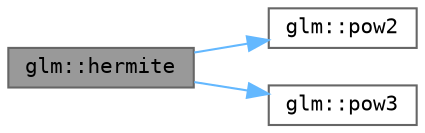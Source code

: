 digraph "glm::hermite"
{
 // LATEX_PDF_SIZE
  bgcolor="transparent";
  edge [fontname=Terminal,fontsize=10,labelfontname=Helvetica,labelfontsize=10];
  node [fontname=Terminal,fontsize=10,shape=box,height=0.2,width=0.4];
  rankdir="LR";
  Node1 [label="glm::hermite",height=0.2,width=0.4,color="gray40", fillcolor="grey60", style="filled", fontcolor="black",tooltip=" "];
  Node1 -> Node2 [color="steelblue1",style="solid"];
  Node2 [label="glm::pow2",height=0.2,width=0.4,color="grey40", fillcolor="white", style="filled",URL="$group__gtx__optimum__pow.html#ga7288d7bb23f192bd64a60ba2a61a1c9f",tooltip=" "];
  Node1 -> Node3 [color="steelblue1",style="solid"];
  Node3 [label="glm::pow3",height=0.2,width=0.4,color="grey40", fillcolor="white", style="filled",URL="$group__gtx__optimum__pow.html#ga156e452c2d630001bb07f4a6f1060a10",tooltip=" "];
}
